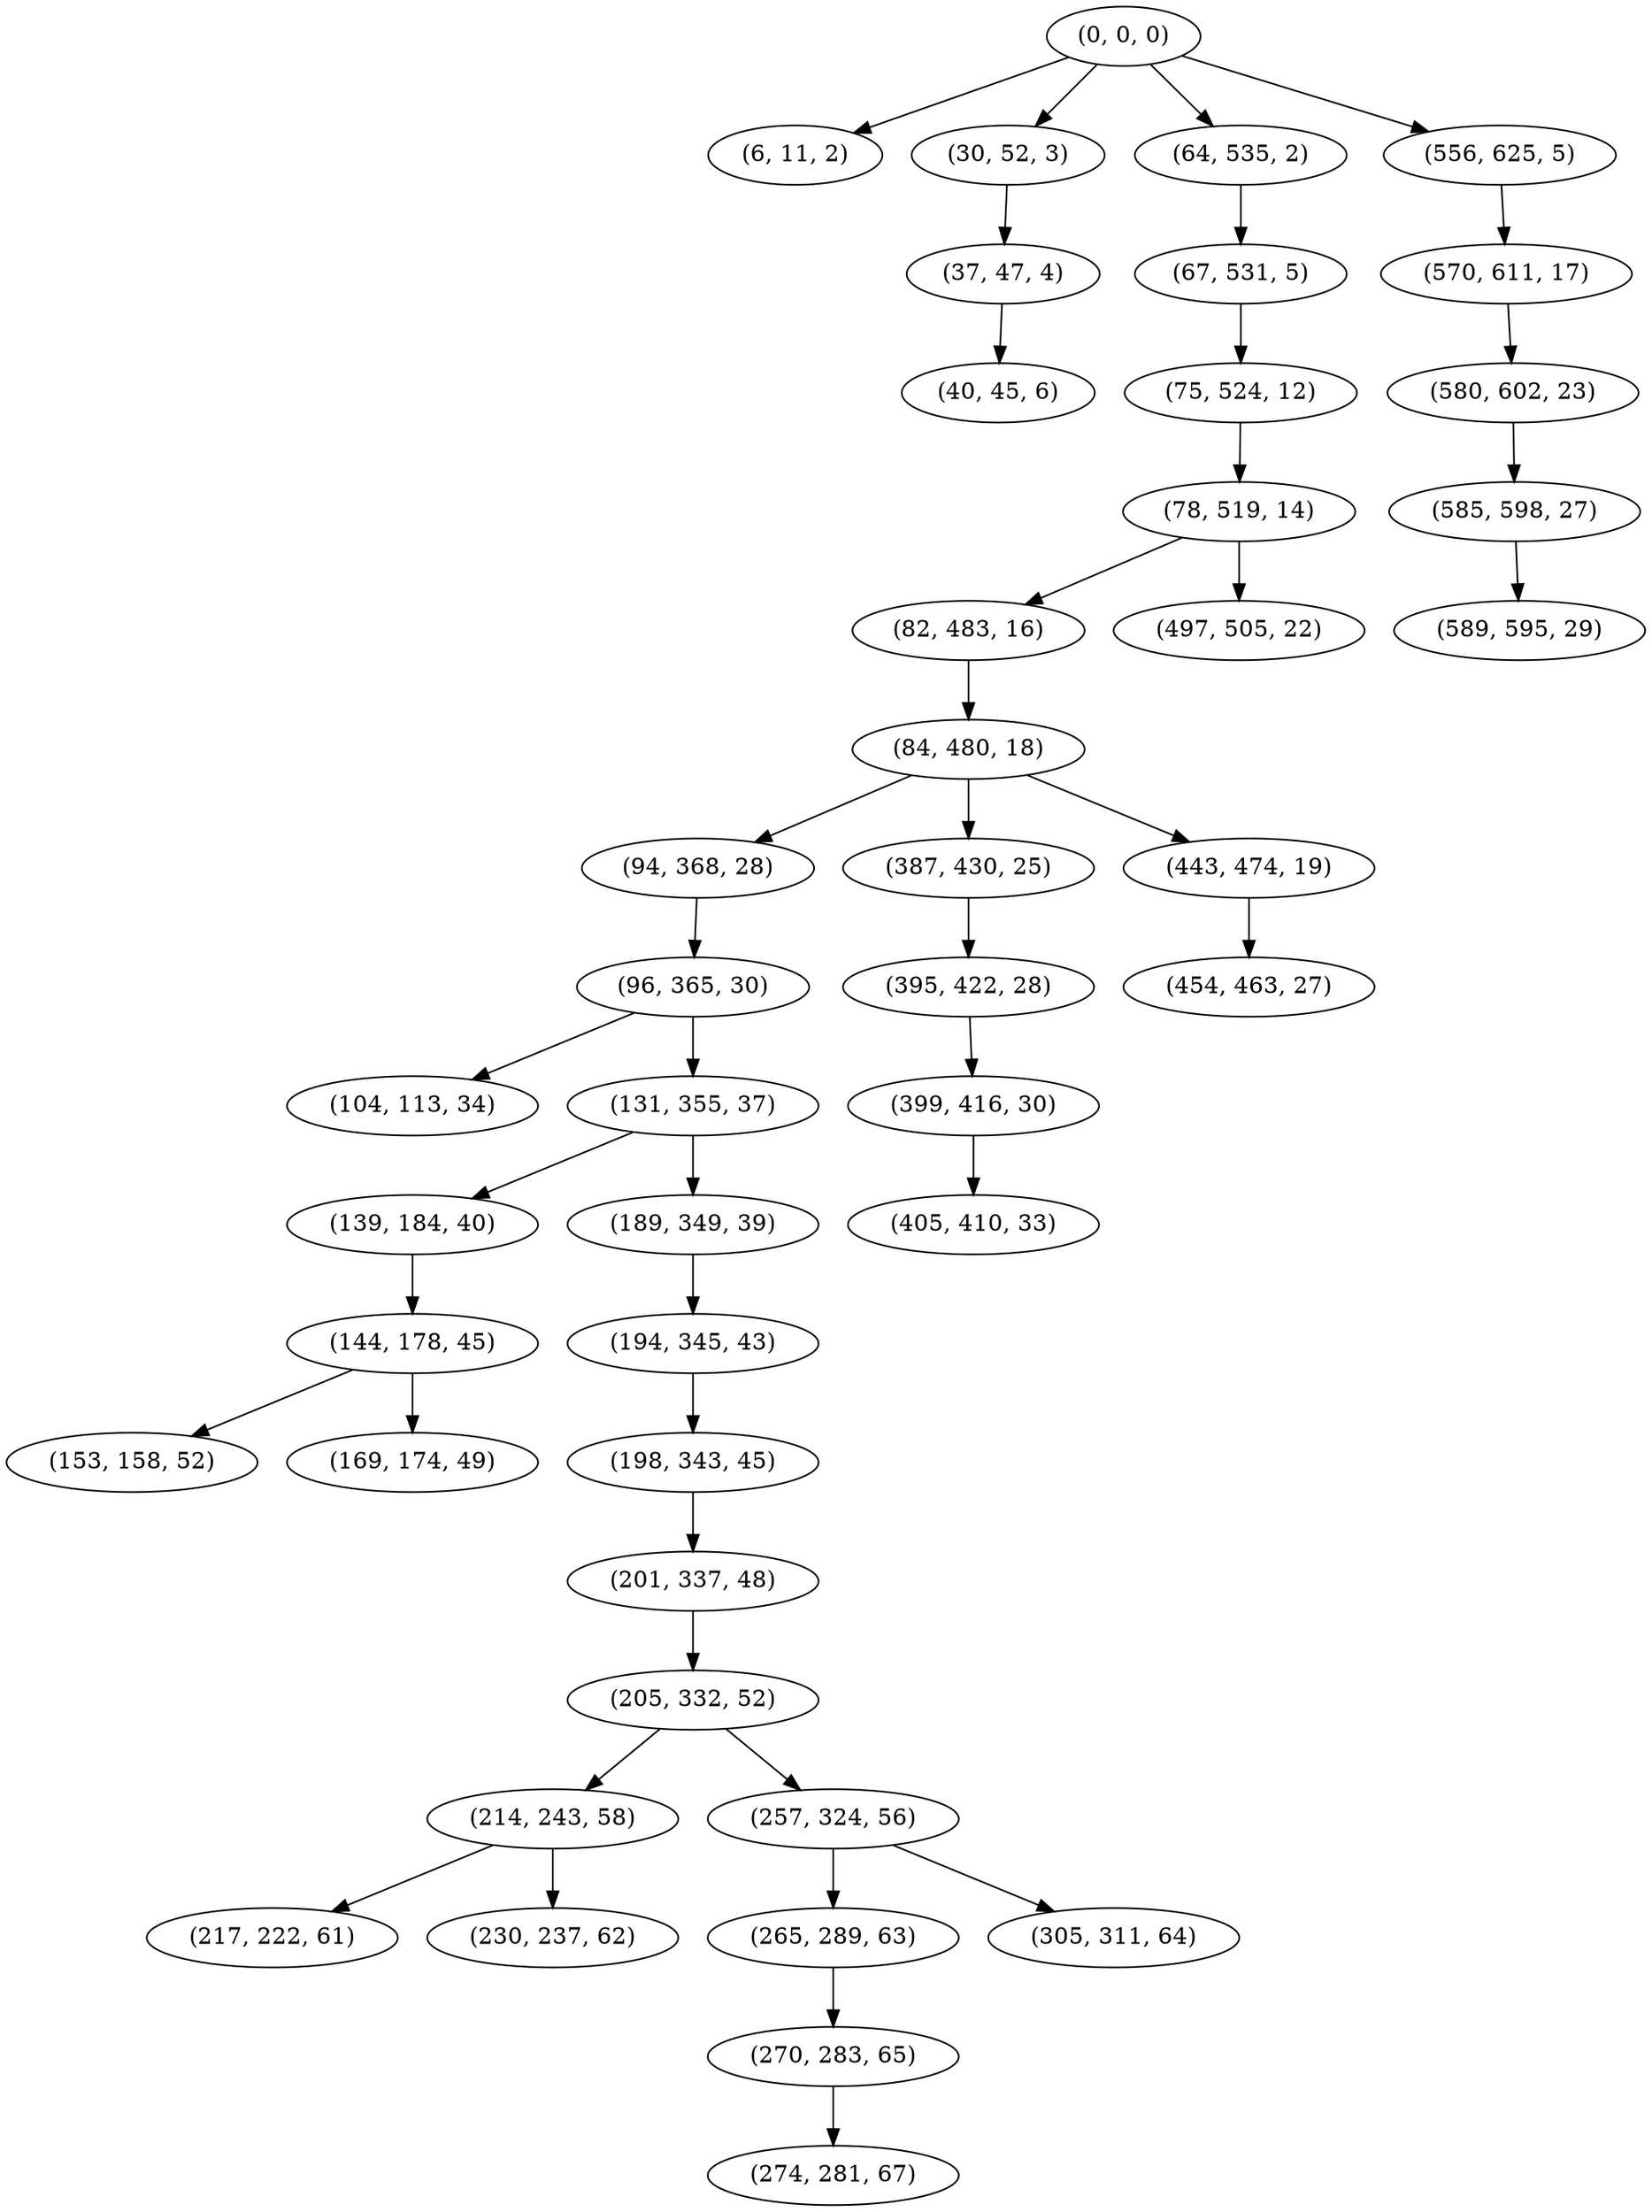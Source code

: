 digraph tree {
    "(0, 0, 0)";
    "(6, 11, 2)";
    "(30, 52, 3)";
    "(37, 47, 4)";
    "(40, 45, 6)";
    "(64, 535, 2)";
    "(67, 531, 5)";
    "(75, 524, 12)";
    "(78, 519, 14)";
    "(82, 483, 16)";
    "(84, 480, 18)";
    "(94, 368, 28)";
    "(96, 365, 30)";
    "(104, 113, 34)";
    "(131, 355, 37)";
    "(139, 184, 40)";
    "(144, 178, 45)";
    "(153, 158, 52)";
    "(169, 174, 49)";
    "(189, 349, 39)";
    "(194, 345, 43)";
    "(198, 343, 45)";
    "(201, 337, 48)";
    "(205, 332, 52)";
    "(214, 243, 58)";
    "(217, 222, 61)";
    "(230, 237, 62)";
    "(257, 324, 56)";
    "(265, 289, 63)";
    "(270, 283, 65)";
    "(274, 281, 67)";
    "(305, 311, 64)";
    "(387, 430, 25)";
    "(395, 422, 28)";
    "(399, 416, 30)";
    "(405, 410, 33)";
    "(443, 474, 19)";
    "(454, 463, 27)";
    "(497, 505, 22)";
    "(556, 625, 5)";
    "(570, 611, 17)";
    "(580, 602, 23)";
    "(585, 598, 27)";
    "(589, 595, 29)";
    "(0, 0, 0)" -> "(6, 11, 2)";
    "(0, 0, 0)" -> "(30, 52, 3)";
    "(0, 0, 0)" -> "(64, 535, 2)";
    "(0, 0, 0)" -> "(556, 625, 5)";
    "(30, 52, 3)" -> "(37, 47, 4)";
    "(37, 47, 4)" -> "(40, 45, 6)";
    "(64, 535, 2)" -> "(67, 531, 5)";
    "(67, 531, 5)" -> "(75, 524, 12)";
    "(75, 524, 12)" -> "(78, 519, 14)";
    "(78, 519, 14)" -> "(82, 483, 16)";
    "(78, 519, 14)" -> "(497, 505, 22)";
    "(82, 483, 16)" -> "(84, 480, 18)";
    "(84, 480, 18)" -> "(94, 368, 28)";
    "(84, 480, 18)" -> "(387, 430, 25)";
    "(84, 480, 18)" -> "(443, 474, 19)";
    "(94, 368, 28)" -> "(96, 365, 30)";
    "(96, 365, 30)" -> "(104, 113, 34)";
    "(96, 365, 30)" -> "(131, 355, 37)";
    "(131, 355, 37)" -> "(139, 184, 40)";
    "(131, 355, 37)" -> "(189, 349, 39)";
    "(139, 184, 40)" -> "(144, 178, 45)";
    "(144, 178, 45)" -> "(153, 158, 52)";
    "(144, 178, 45)" -> "(169, 174, 49)";
    "(189, 349, 39)" -> "(194, 345, 43)";
    "(194, 345, 43)" -> "(198, 343, 45)";
    "(198, 343, 45)" -> "(201, 337, 48)";
    "(201, 337, 48)" -> "(205, 332, 52)";
    "(205, 332, 52)" -> "(214, 243, 58)";
    "(205, 332, 52)" -> "(257, 324, 56)";
    "(214, 243, 58)" -> "(217, 222, 61)";
    "(214, 243, 58)" -> "(230, 237, 62)";
    "(257, 324, 56)" -> "(265, 289, 63)";
    "(257, 324, 56)" -> "(305, 311, 64)";
    "(265, 289, 63)" -> "(270, 283, 65)";
    "(270, 283, 65)" -> "(274, 281, 67)";
    "(387, 430, 25)" -> "(395, 422, 28)";
    "(395, 422, 28)" -> "(399, 416, 30)";
    "(399, 416, 30)" -> "(405, 410, 33)";
    "(443, 474, 19)" -> "(454, 463, 27)";
    "(556, 625, 5)" -> "(570, 611, 17)";
    "(570, 611, 17)" -> "(580, 602, 23)";
    "(580, 602, 23)" -> "(585, 598, 27)";
    "(585, 598, 27)" -> "(589, 595, 29)";
}
